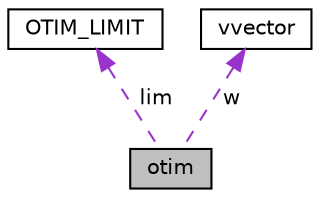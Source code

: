 digraph "otim"
{
  edge [fontname="Helvetica",fontsize="10",labelfontname="Helvetica",labelfontsize="10"];
  node [fontname="Helvetica",fontsize="10",shape=record];
  Node1 [label="otim",height=0.2,width=0.4,color="black", fillcolor="grey75", style="filled", fontcolor="black"];
  Node2 -> Node1 [dir="back",color="darkorchid3",fontsize="10",style="dashed",label=" lim" ,fontname="Helvetica"];
  Node2 [label="OTIM_LIMIT",height=0.2,width=0.4,color="black", fillcolor="white", style="filled",URL="$structOTIM__LIMIT.html"];
  Node3 -> Node1 [dir="back",color="darkorchid3",fontsize="10",style="dashed",label=" w" ,fontname="Helvetica"];
  Node3 [label="vvector",height=0.2,width=0.4,color="black", fillcolor="white", style="filled",URL="$classvvector.html"];
}
